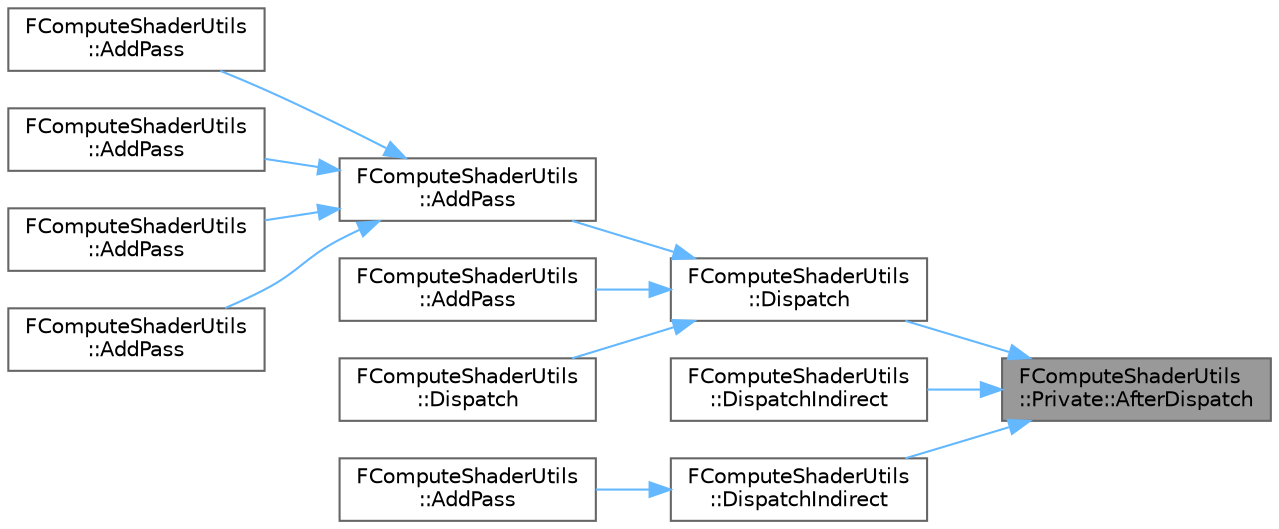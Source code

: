digraph "FComputeShaderUtils::Private::AfterDispatch"
{
 // INTERACTIVE_SVG=YES
 // LATEX_PDF_SIZE
  bgcolor="transparent";
  edge [fontname=Helvetica,fontsize=10,labelfontname=Helvetica,labelfontsize=10];
  node [fontname=Helvetica,fontsize=10,shape=box,height=0.2,width=0.4];
  rankdir="RL";
  Node1 [id="Node000001",label="FComputeShaderUtils\l::Private::AfterDispatch",height=0.2,width=0.4,color="gray40", fillcolor="grey60", style="filled", fontcolor="black",tooltip=" "];
  Node1 -> Node2 [id="edge1_Node000001_Node000002",dir="back",color="steelblue1",style="solid",tooltip=" "];
  Node2 [id="Node000002",label="FComputeShaderUtils\l::Dispatch",height=0.2,width=0.4,color="grey40", fillcolor="white", style="filled",URL="$d3/d0e/namespaceFComputeShaderUtils.html#aa64d37c6f61bbfc28a15b24a00b48933",tooltip="Dispatch a compute shader to rhi command list with its parameters."];
  Node2 -> Node3 [id="edge2_Node000002_Node000003",dir="back",color="steelblue1",style="solid",tooltip=" "];
  Node3 [id="Node000003",label="FComputeShaderUtils\l::AddPass",height=0.2,width=0.4,color="grey40", fillcolor="white", style="filled",URL="$d3/d0e/namespaceFComputeShaderUtils.html#a9973043a0563c0a06818211757e171c8",tooltip="Dispatch a compute shader to render graph builder with its parameters."];
  Node3 -> Node4 [id="edge3_Node000003_Node000004",dir="back",color="steelblue1",style="solid",tooltip=" "];
  Node4 [id="Node000004",label="FComputeShaderUtils\l::AddPass",height=0.2,width=0.4,color="grey40", fillcolor="white", style="filled",URL="$d3/d0e/namespaceFComputeShaderUtils.html#aa5768c0565a24a529d7842749c9b11be",tooltip=" "];
  Node3 -> Node5 [id="edge4_Node000003_Node000005",dir="back",color="steelblue1",style="solid",tooltip=" "];
  Node5 [id="Node000005",label="FComputeShaderUtils\l::AddPass",height=0.2,width=0.4,color="grey40", fillcolor="white", style="filled",URL="$d3/d0e/namespaceFComputeShaderUtils.html#a10c6c67d3bcecd2b89beba223a297563",tooltip=" "];
  Node3 -> Node6 [id="edge5_Node000003_Node000006",dir="back",color="steelblue1",style="solid",tooltip=" "];
  Node6 [id="Node000006",label="FComputeShaderUtils\l::AddPass",height=0.2,width=0.4,color="grey40", fillcolor="white", style="filled",URL="$d3/d0e/namespaceFComputeShaderUtils.html#aaa59a9ee3773ba5d787e975cdd062176",tooltip=" "];
  Node3 -> Node7 [id="edge6_Node000003_Node000007",dir="back",color="steelblue1",style="solid",tooltip=" "];
  Node7 [id="Node000007",label="FComputeShaderUtils\l::AddPass",height=0.2,width=0.4,color="grey40", fillcolor="white", style="filled",URL="$d3/d0e/namespaceFComputeShaderUtils.html#a8b65a5f112fd31d9aed9d9196527f0af",tooltip=" "];
  Node2 -> Node8 [id="edge7_Node000002_Node000008",dir="back",color="steelblue1",style="solid",tooltip=" "];
  Node8 [id="Node000008",label="FComputeShaderUtils\l::AddPass",height=0.2,width=0.4,color="grey40", fillcolor="white", style="filled",URL="$d3/d0e/namespaceFComputeShaderUtils.html#a74899b6d035206a8c4ce9ab32f34f657",tooltip="Dispatch a compute shader to render graph builder with its parameters."];
  Node2 -> Node9 [id="edge8_Node000002_Node000009",dir="back",color="steelblue1",style="solid",tooltip=" "];
  Node9 [id="Node000009",label="FComputeShaderUtils\l::Dispatch",height=0.2,width=0.4,color="grey40", fillcolor="white", style="filled",URL="$d3/d0e/namespaceFComputeShaderUtils.html#ab12fe18fdc747b8707ea1865b420bff7",tooltip=" "];
  Node1 -> Node10 [id="edge9_Node000001_Node000010",dir="back",color="steelblue1",style="solid",tooltip=" "];
  Node10 [id="Node000010",label="FComputeShaderUtils\l::DispatchIndirect",height=0.2,width=0.4,color="grey40", fillcolor="white", style="filled",URL="$d3/d0e/namespaceFComputeShaderUtils.html#a9cc531beaa86ce5d4923eedf3fa0f221",tooltip="Dispatch a compute shader to rhi command list with its parameters and indirect args."];
  Node1 -> Node11 [id="edge10_Node000001_Node000011",dir="back",color="steelblue1",style="solid",tooltip=" "];
  Node11 [id="Node000011",label="FComputeShaderUtils\l::DispatchIndirect",height=0.2,width=0.4,color="grey40", fillcolor="white", style="filled",URL="$d3/d0e/namespaceFComputeShaderUtils.html#a719c5ff9ba18140bda396aa9a5e75a3c",tooltip="Indirect dispatch a compute shader to rhi command list with its parameters."];
  Node11 -> Node12 [id="edge11_Node000011_Node000012",dir="back",color="steelblue1",style="solid",tooltip=" "];
  Node12 [id="Node000012",label="FComputeShaderUtils\l::AddPass",height=0.2,width=0.4,color="grey40", fillcolor="white", style="filled",URL="$d3/d0e/namespaceFComputeShaderUtils.html#aa730edd574fe71b988d0eb92d8bfc459",tooltip="Dispatch a compute shader to render graph builder with its parameters."];
}
